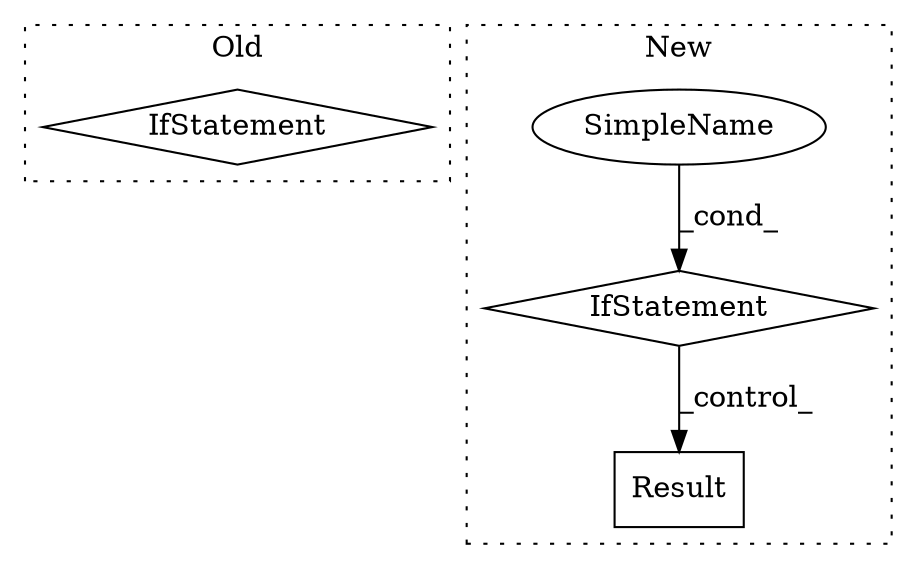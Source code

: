 digraph G {
subgraph cluster0 {
1 [label="IfStatement" a="25" s="1055,1076" l="4,2" shape="diamond"];
label = "Old";
style="dotted";
}
subgraph cluster1 {
2 [label="Result" a="32" s="1791,1812" l="7,1" shape="box"];
3 [label="IfStatement" a="25" s="1679,1710" l="4,2" shape="diamond"];
4 [label="SimpleName" a="42" s="" l="" shape="ellipse"];
label = "New";
style="dotted";
}
3 -> 2 [label="_control_"];
4 -> 3 [label="_cond_"];
}
